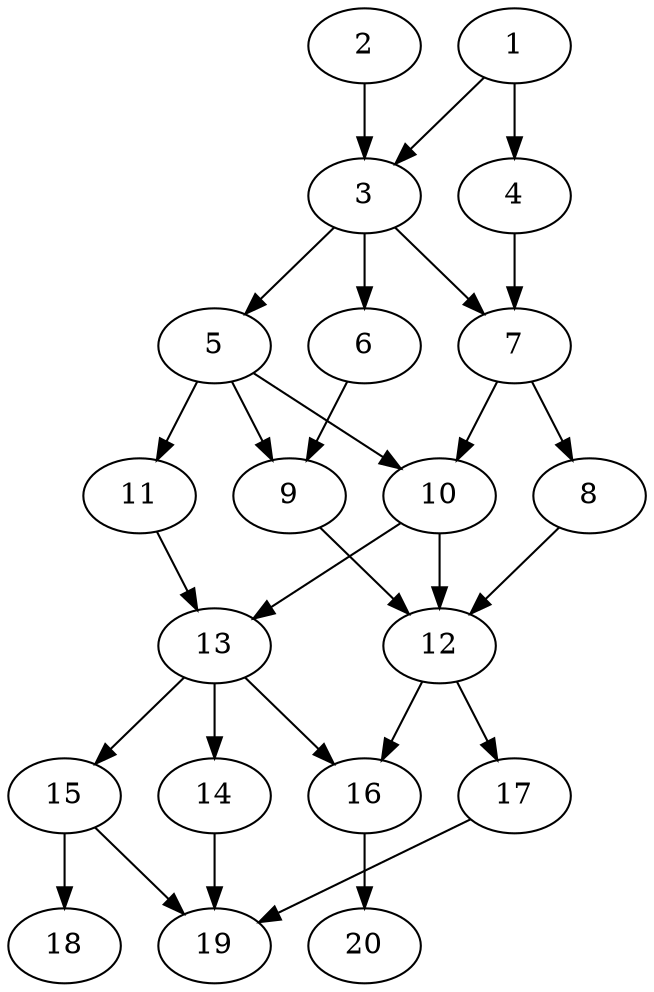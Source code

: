 // DAG automatically generated by daggen at Tue Jul 23 14:27:02 2019
// ./daggen --dot -n 20 --ccr 0.4 --fat 0.5 --regular 0.5 --density 0.7 --mindata 5242880 --maxdata 52428800 
digraph G {
  1 [size="31585280", alpha="0.08", expect_size="12634112"] 
  1 -> 3 [size ="12634112"]
  1 -> 4 [size ="12634112"]
  2 [size="24158720", alpha="0.17", expect_size="9663488"] 
  2 -> 3 [size ="9663488"]
  3 [size="22650880", alpha="0.07", expect_size="9060352"] 
  3 -> 5 [size ="9060352"]
  3 -> 6 [size ="9060352"]
  3 -> 7 [size ="9060352"]
  4 [size="87956480", alpha="0.19", expect_size="35182592"] 
  4 -> 7 [size ="35182592"]
  5 [size="119375360", alpha="0.05", expect_size="47750144"] 
  5 -> 9 [size ="47750144"]
  5 -> 10 [size ="47750144"]
  5 -> 11 [size ="47750144"]
  6 [size="122836480", alpha="0.19", expect_size="49134592"] 
  6 -> 9 [size ="49134592"]
  7 [size="17415680", alpha="0.20", expect_size="6966272"] 
  7 -> 8 [size ="6966272"]
  7 -> 10 [size ="6966272"]
  8 [size="114588160", alpha="0.18", expect_size="45835264"] 
  8 -> 12 [size ="45835264"]
  9 [size="130787840", alpha="0.06", expect_size="52315136"] 
  9 -> 12 [size ="52315136"]
  10 [size="100595200", alpha="0.20", expect_size="40238080"] 
  10 -> 12 [size ="40238080"]
  10 -> 13 [size ="40238080"]
  11 [size="59294720", alpha="0.08", expect_size="23717888"] 
  11 -> 13 [size ="23717888"]
  12 [size="106140160", alpha="0.07", expect_size="42456064"] 
  12 -> 16 [size ="42456064"]
  12 -> 17 [size ="42456064"]
  13 [size="88855040", alpha="0.04", expect_size="35542016"] 
  13 -> 14 [size ="35542016"]
  13 -> 15 [size ="35542016"]
  13 -> 16 [size ="35542016"]
  14 [size="129584640", alpha="0.09", expect_size="51833856"] 
  14 -> 19 [size ="51833856"]
  15 [size="122572800", alpha="0.11", expect_size="49029120"] 
  15 -> 18 [size ="49029120"]
  15 -> 19 [size ="49029120"]
  16 [size="32947200", alpha="0.10", expect_size="13178880"] 
  16 -> 20 [size ="13178880"]
  17 [size="25456640", alpha="0.16", expect_size="10182656"] 
  17 -> 19 [size ="10182656"]
  18 [size="22960640", alpha="0.13", expect_size="9184256"] 
  19 [size="126906880", alpha="0.14", expect_size="50762752"] 
  20 [size="46868480", alpha="0.15", expect_size="18747392"] 
}
